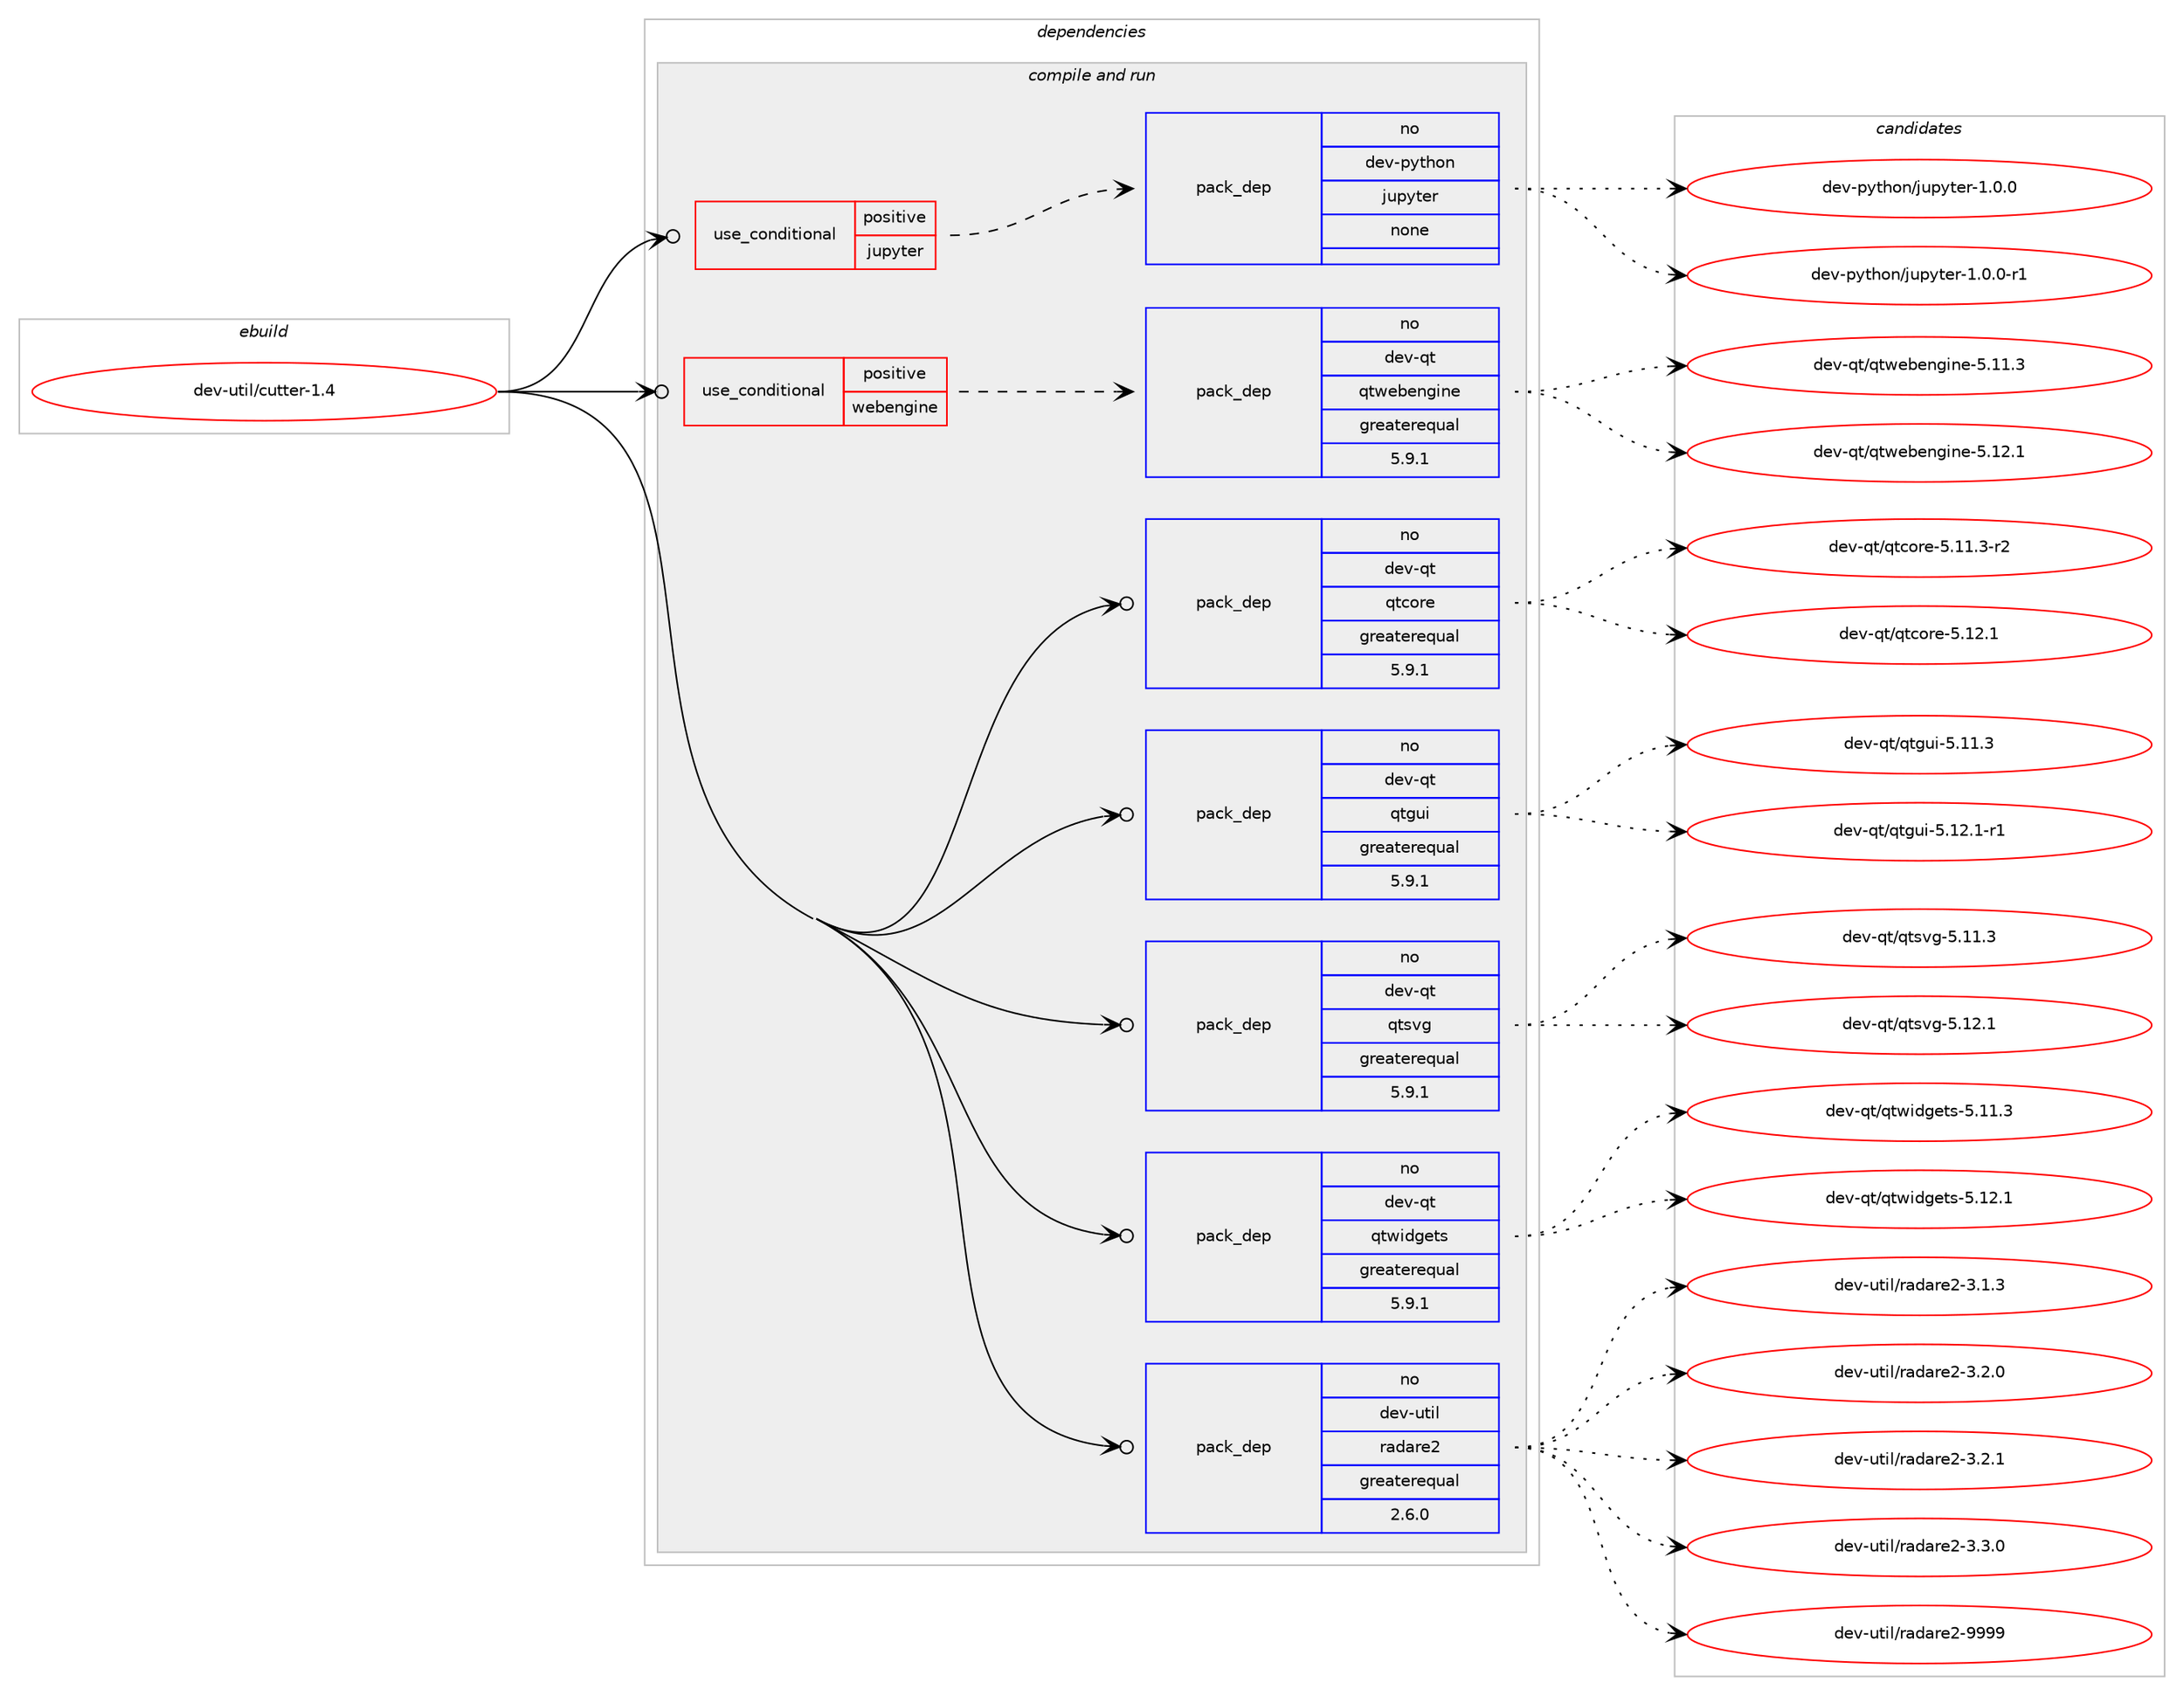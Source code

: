 digraph prolog {

# *************
# Graph options
# *************

newrank=true;
concentrate=true;
compound=true;
graph [rankdir=LR,fontname=Helvetica,fontsize=10,ranksep=1.5];#, ranksep=2.5, nodesep=0.2];
edge  [arrowhead=vee];
node  [fontname=Helvetica,fontsize=10];

# **********
# The ebuild
# **********

subgraph cluster_leftcol {
color=gray;
rank=same;
label=<<i>ebuild</i>>;
id [label="dev-util/cutter-1.4", color=red, width=4, href="../dev-util/cutter-1.4.svg"];
}

# ****************
# The dependencies
# ****************

subgraph cluster_midcol {
color=gray;
label=<<i>dependencies</i>>;
subgraph cluster_compile {
fillcolor="#eeeeee";
style=filled;
label=<<i>compile</i>>;
}
subgraph cluster_compileandrun {
fillcolor="#eeeeee";
style=filled;
label=<<i>compile and run</i>>;
subgraph cond424068 {
dependency1544093 [label=<<TABLE BORDER="0" CELLBORDER="1" CELLSPACING="0" CELLPADDING="4"><TR><TD ROWSPAN="3" CELLPADDING="10">use_conditional</TD></TR><TR><TD>positive</TD></TR><TR><TD>jupyter</TD></TR></TABLE>>, shape=none, color=red];
subgraph pack1096403 {
dependency1544094 [label=<<TABLE BORDER="0" CELLBORDER="1" CELLSPACING="0" CELLPADDING="4" WIDTH="220"><TR><TD ROWSPAN="6" CELLPADDING="30">pack_dep</TD></TR><TR><TD WIDTH="110">no</TD></TR><TR><TD>dev-python</TD></TR><TR><TD>jupyter</TD></TR><TR><TD>none</TD></TR><TR><TD></TD></TR></TABLE>>, shape=none, color=blue];
}
dependency1544093:e -> dependency1544094:w [weight=20,style="dashed",arrowhead="vee"];
}
id:e -> dependency1544093:w [weight=20,style="solid",arrowhead="odotvee"];
subgraph cond424069 {
dependency1544095 [label=<<TABLE BORDER="0" CELLBORDER="1" CELLSPACING="0" CELLPADDING="4"><TR><TD ROWSPAN="3" CELLPADDING="10">use_conditional</TD></TR><TR><TD>positive</TD></TR><TR><TD>webengine</TD></TR></TABLE>>, shape=none, color=red];
subgraph pack1096404 {
dependency1544096 [label=<<TABLE BORDER="0" CELLBORDER="1" CELLSPACING="0" CELLPADDING="4" WIDTH="220"><TR><TD ROWSPAN="6" CELLPADDING="30">pack_dep</TD></TR><TR><TD WIDTH="110">no</TD></TR><TR><TD>dev-qt</TD></TR><TR><TD>qtwebengine</TD></TR><TR><TD>greaterequal</TD></TR><TR><TD>5.9.1</TD></TR></TABLE>>, shape=none, color=blue];
}
dependency1544095:e -> dependency1544096:w [weight=20,style="dashed",arrowhead="vee"];
}
id:e -> dependency1544095:w [weight=20,style="solid",arrowhead="odotvee"];
subgraph pack1096405 {
dependency1544097 [label=<<TABLE BORDER="0" CELLBORDER="1" CELLSPACING="0" CELLPADDING="4" WIDTH="220"><TR><TD ROWSPAN="6" CELLPADDING="30">pack_dep</TD></TR><TR><TD WIDTH="110">no</TD></TR><TR><TD>dev-qt</TD></TR><TR><TD>qtcore</TD></TR><TR><TD>greaterequal</TD></TR><TR><TD>5.9.1</TD></TR></TABLE>>, shape=none, color=blue];
}
id:e -> dependency1544097:w [weight=20,style="solid",arrowhead="odotvee"];
subgraph pack1096406 {
dependency1544098 [label=<<TABLE BORDER="0" CELLBORDER="1" CELLSPACING="0" CELLPADDING="4" WIDTH="220"><TR><TD ROWSPAN="6" CELLPADDING="30">pack_dep</TD></TR><TR><TD WIDTH="110">no</TD></TR><TR><TD>dev-qt</TD></TR><TR><TD>qtgui</TD></TR><TR><TD>greaterequal</TD></TR><TR><TD>5.9.1</TD></TR></TABLE>>, shape=none, color=blue];
}
id:e -> dependency1544098:w [weight=20,style="solid",arrowhead="odotvee"];
subgraph pack1096407 {
dependency1544099 [label=<<TABLE BORDER="0" CELLBORDER="1" CELLSPACING="0" CELLPADDING="4" WIDTH="220"><TR><TD ROWSPAN="6" CELLPADDING="30">pack_dep</TD></TR><TR><TD WIDTH="110">no</TD></TR><TR><TD>dev-qt</TD></TR><TR><TD>qtsvg</TD></TR><TR><TD>greaterequal</TD></TR><TR><TD>5.9.1</TD></TR></TABLE>>, shape=none, color=blue];
}
id:e -> dependency1544099:w [weight=20,style="solid",arrowhead="odotvee"];
subgraph pack1096408 {
dependency1544100 [label=<<TABLE BORDER="0" CELLBORDER="1" CELLSPACING="0" CELLPADDING="4" WIDTH="220"><TR><TD ROWSPAN="6" CELLPADDING="30">pack_dep</TD></TR><TR><TD WIDTH="110">no</TD></TR><TR><TD>dev-qt</TD></TR><TR><TD>qtwidgets</TD></TR><TR><TD>greaterequal</TD></TR><TR><TD>5.9.1</TD></TR></TABLE>>, shape=none, color=blue];
}
id:e -> dependency1544100:w [weight=20,style="solid",arrowhead="odotvee"];
subgraph pack1096409 {
dependency1544101 [label=<<TABLE BORDER="0" CELLBORDER="1" CELLSPACING="0" CELLPADDING="4" WIDTH="220"><TR><TD ROWSPAN="6" CELLPADDING="30">pack_dep</TD></TR><TR><TD WIDTH="110">no</TD></TR><TR><TD>dev-util</TD></TR><TR><TD>radare2</TD></TR><TR><TD>greaterequal</TD></TR><TR><TD>2.6.0</TD></TR></TABLE>>, shape=none, color=blue];
}
id:e -> dependency1544101:w [weight=20,style="solid",arrowhead="odotvee"];
}
subgraph cluster_run {
fillcolor="#eeeeee";
style=filled;
label=<<i>run</i>>;
}
}

# **************
# The candidates
# **************

subgraph cluster_choices {
rank=same;
color=gray;
label=<<i>candidates</i>>;

subgraph choice1096403 {
color=black;
nodesep=1;
choice1001011184511212111610411111047106117112121116101114454946484648 [label="dev-python/jupyter-1.0.0", color=red, width=4,href="../dev-python/jupyter-1.0.0.svg"];
choice10010111845112121116104111110471061171121211161011144549464846484511449 [label="dev-python/jupyter-1.0.0-r1", color=red, width=4,href="../dev-python/jupyter-1.0.0-r1.svg"];
dependency1544094:e -> choice1001011184511212111610411111047106117112121116101114454946484648:w [style=dotted,weight="100"];
dependency1544094:e -> choice10010111845112121116104111110471061171121211161011144549464846484511449:w [style=dotted,weight="100"];
}
subgraph choice1096404 {
color=black;
nodesep=1;
choice10010111845113116471131161191019810111010310511010145534649494651 [label="dev-qt/qtwebengine-5.11.3", color=red, width=4,href="../dev-qt/qtwebengine-5.11.3.svg"];
choice10010111845113116471131161191019810111010310511010145534649504649 [label="dev-qt/qtwebengine-5.12.1", color=red, width=4,href="../dev-qt/qtwebengine-5.12.1.svg"];
dependency1544096:e -> choice10010111845113116471131161191019810111010310511010145534649494651:w [style=dotted,weight="100"];
dependency1544096:e -> choice10010111845113116471131161191019810111010310511010145534649504649:w [style=dotted,weight="100"];
}
subgraph choice1096405 {
color=black;
nodesep=1;
choice100101118451131164711311699111114101455346494946514511450 [label="dev-qt/qtcore-5.11.3-r2", color=red, width=4,href="../dev-qt/qtcore-5.11.3-r2.svg"];
choice10010111845113116471131169911111410145534649504649 [label="dev-qt/qtcore-5.12.1", color=red, width=4,href="../dev-qt/qtcore-5.12.1.svg"];
dependency1544097:e -> choice100101118451131164711311699111114101455346494946514511450:w [style=dotted,weight="100"];
dependency1544097:e -> choice10010111845113116471131169911111410145534649504649:w [style=dotted,weight="100"];
}
subgraph choice1096406 {
color=black;
nodesep=1;
choice100101118451131164711311610311710545534649494651 [label="dev-qt/qtgui-5.11.3", color=red, width=4,href="../dev-qt/qtgui-5.11.3.svg"];
choice1001011184511311647113116103117105455346495046494511449 [label="dev-qt/qtgui-5.12.1-r1", color=red, width=4,href="../dev-qt/qtgui-5.12.1-r1.svg"];
dependency1544098:e -> choice100101118451131164711311610311710545534649494651:w [style=dotted,weight="100"];
dependency1544098:e -> choice1001011184511311647113116103117105455346495046494511449:w [style=dotted,weight="100"];
}
subgraph choice1096407 {
color=black;
nodesep=1;
choice100101118451131164711311611511810345534649494651 [label="dev-qt/qtsvg-5.11.3", color=red, width=4,href="../dev-qt/qtsvg-5.11.3.svg"];
choice100101118451131164711311611511810345534649504649 [label="dev-qt/qtsvg-5.12.1", color=red, width=4,href="../dev-qt/qtsvg-5.12.1.svg"];
dependency1544099:e -> choice100101118451131164711311611511810345534649494651:w [style=dotted,weight="100"];
dependency1544099:e -> choice100101118451131164711311611511810345534649504649:w [style=dotted,weight="100"];
}
subgraph choice1096408 {
color=black;
nodesep=1;
choice100101118451131164711311611910510010310111611545534649494651 [label="dev-qt/qtwidgets-5.11.3", color=red, width=4,href="../dev-qt/qtwidgets-5.11.3.svg"];
choice100101118451131164711311611910510010310111611545534649504649 [label="dev-qt/qtwidgets-5.12.1", color=red, width=4,href="../dev-qt/qtwidgets-5.12.1.svg"];
dependency1544100:e -> choice100101118451131164711311611910510010310111611545534649494651:w [style=dotted,weight="100"];
dependency1544100:e -> choice100101118451131164711311611910510010310111611545534649504649:w [style=dotted,weight="100"];
}
subgraph choice1096409 {
color=black;
nodesep=1;
choice1001011184511711610510847114971009711410150455146494651 [label="dev-util/radare2-3.1.3", color=red, width=4,href="../dev-util/radare2-3.1.3.svg"];
choice1001011184511711610510847114971009711410150455146504648 [label="dev-util/radare2-3.2.0", color=red, width=4,href="../dev-util/radare2-3.2.0.svg"];
choice1001011184511711610510847114971009711410150455146504649 [label="dev-util/radare2-3.2.1", color=red, width=4,href="../dev-util/radare2-3.2.1.svg"];
choice1001011184511711610510847114971009711410150455146514648 [label="dev-util/radare2-3.3.0", color=red, width=4,href="../dev-util/radare2-3.3.0.svg"];
choice10010111845117116105108471149710097114101504557575757 [label="dev-util/radare2-9999", color=red, width=4,href="../dev-util/radare2-9999.svg"];
dependency1544101:e -> choice1001011184511711610510847114971009711410150455146494651:w [style=dotted,weight="100"];
dependency1544101:e -> choice1001011184511711610510847114971009711410150455146504648:w [style=dotted,weight="100"];
dependency1544101:e -> choice1001011184511711610510847114971009711410150455146504649:w [style=dotted,weight="100"];
dependency1544101:e -> choice1001011184511711610510847114971009711410150455146514648:w [style=dotted,weight="100"];
dependency1544101:e -> choice10010111845117116105108471149710097114101504557575757:w [style=dotted,weight="100"];
}
}

}
